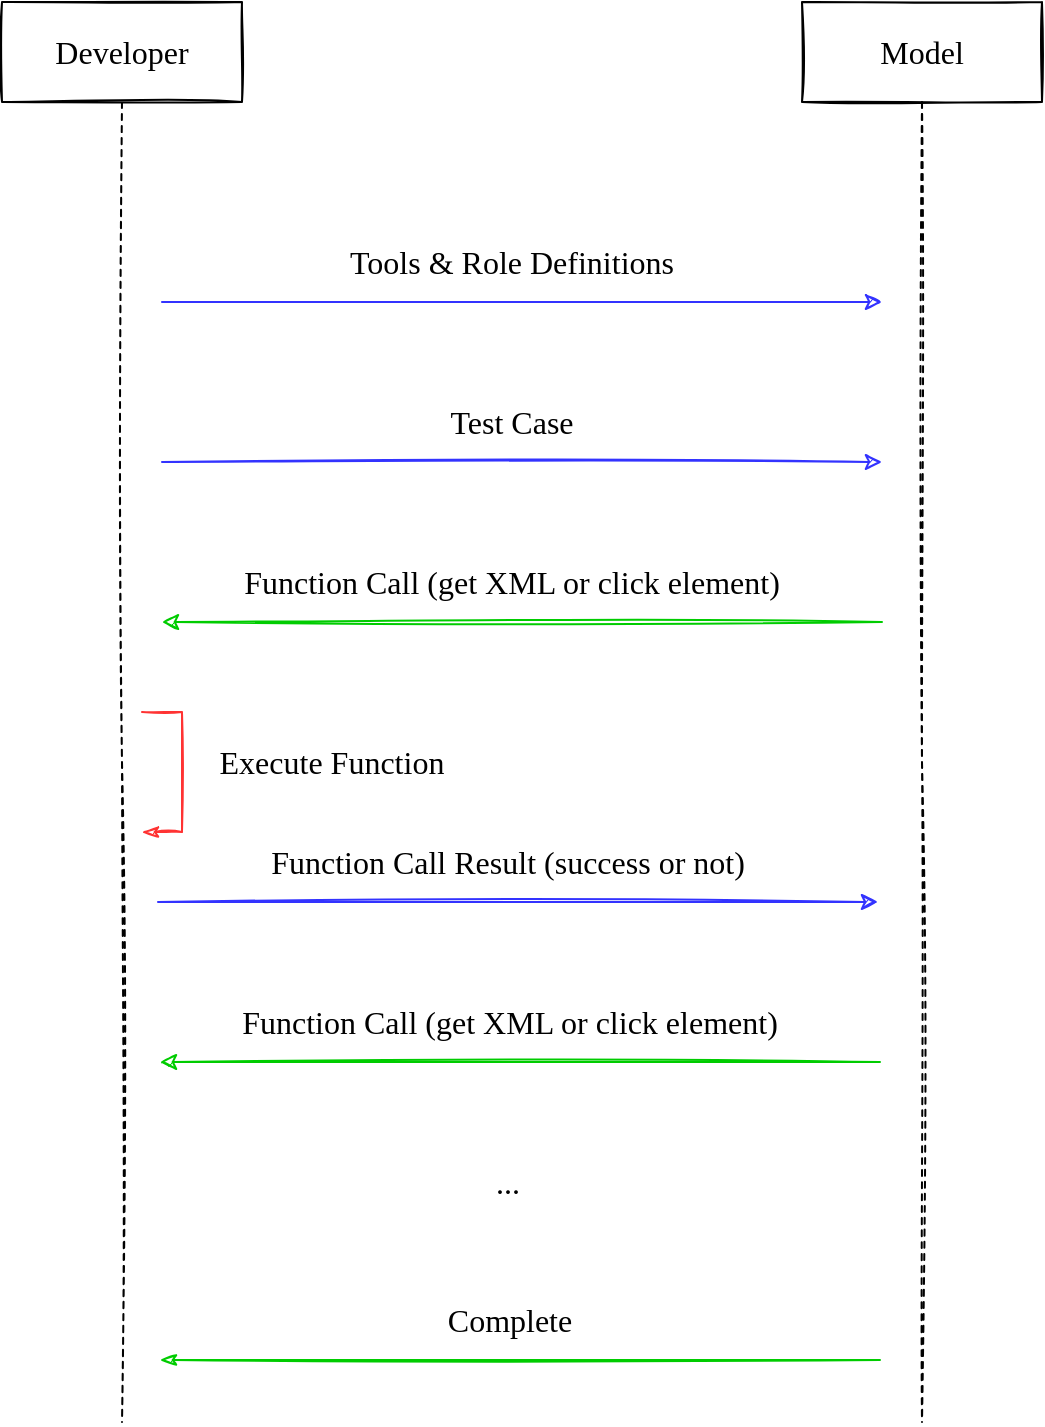 <mxfile version="14.4.2" type="device"><diagram id="k2SszCA30TL2euuNYytq" name="第 1 页"><mxGraphModel dx="1426" dy="995" grid="1" gridSize="10" guides="1" tooltips="1" connect="1" arrows="1" fold="1" page="1" pageScale="1" pageWidth="827" pageHeight="1169" math="0" shadow="0"><root><mxCell id="0"/><mxCell id="1" parent="0"/><mxCell id="2wHNqiS7B8XoloDX8Fy0-5" style="edgeStyle=orthogonalEdgeStyle;rounded=0;orthogonalLoop=1;jettySize=auto;html=1;exitX=0.5;exitY=1;exitDx=0;exitDy=0;fontSize=16;endArrow=none;endFill=0;dashed=1;sketch=1;fontFamily=Comic Sans MS;" edge="1" parent="1" source="2wHNqiS7B8XoloDX8Fy0-2"><mxGeometry relative="1" as="geometry"><mxPoint x="250" y="960" as="targetPoint"/></mxGeometry></mxCell><mxCell id="2wHNqiS7B8XoloDX8Fy0-2" value="Developer" style="rounded=0;whiteSpace=wrap;html=1;fontSize=16;sketch=1;fontFamily=Comic Sans MS;" vertex="1" parent="1"><mxGeometry x="190" y="250" width="120" height="50" as="geometry"/></mxCell><mxCell id="2wHNqiS7B8XoloDX8Fy0-6" style="edgeStyle=orthogonalEdgeStyle;rounded=0;orthogonalLoop=1;jettySize=auto;html=1;exitX=0.5;exitY=1;exitDx=0;exitDy=0;dashed=1;endArrow=none;endFill=0;fontSize=16;sketch=1;fontFamily=Comic Sans MS;" edge="1" parent="1" source="2wHNqiS7B8XoloDX8Fy0-3"><mxGeometry relative="1" as="geometry"><mxPoint x="650" y="960" as="targetPoint"/></mxGeometry></mxCell><mxCell id="2wHNqiS7B8XoloDX8Fy0-3" value="Model" style="rounded=0;whiteSpace=wrap;html=1;fontSize=16;sketch=1;fontFamily=Comic Sans MS;" vertex="1" parent="1"><mxGeometry x="590" y="250" width="120" height="50" as="geometry"/></mxCell><mxCell id="2wHNqiS7B8XoloDX8Fy0-7" value="" style="endArrow=classic;html=1;fontSize=16;sketch=1;fontFamily=Comic Sans MS;fillColor=#dae8fc;strokeColor=#3333FF;" edge="1" parent="1"><mxGeometry width="50" height="50" relative="1" as="geometry"><mxPoint x="270" y="400" as="sourcePoint"/><mxPoint x="630" y="400" as="targetPoint"/></mxGeometry></mxCell><mxCell id="2wHNqiS7B8XoloDX8Fy0-8" value="Tools &amp;amp; Role Definitions" style="text;html=1;strokeColor=none;fillColor=none;align=center;verticalAlign=middle;whiteSpace=wrap;rounded=0;sketch=1;fontSize=16;fontFamily=Comic Sans MS;" vertex="1" parent="1"><mxGeometry x="280" y="370" width="330" height="20" as="geometry"/></mxCell><mxCell id="2wHNqiS7B8XoloDX8Fy0-9" value="" style="endArrow=classic;html=1;fontSize=16;sketch=1;fontFamily=Comic Sans MS;fillColor=#dae8fc;strokeColor=#3333FF;" edge="1" parent="1"><mxGeometry width="50" height="50" relative="1" as="geometry"><mxPoint x="270" y="480" as="sourcePoint"/><mxPoint x="630" y="480" as="targetPoint"/></mxGeometry></mxCell><mxCell id="2wHNqiS7B8XoloDX8Fy0-10" value="Test Case" style="text;html=1;strokeColor=none;fillColor=none;align=center;verticalAlign=middle;whiteSpace=wrap;rounded=0;sketch=1;fontSize=16;fontFamily=Comic Sans MS;" vertex="1" parent="1"><mxGeometry x="280" y="450" width="330" height="20" as="geometry"/></mxCell><mxCell id="2wHNqiS7B8XoloDX8Fy0-11" value="" style="endArrow=classic;html=1;fontFamily=Comic Sans MS;fontSize=16;sketch=1;fillColor=#ffe6cc;strokeColor=#00CC00;" edge="1" parent="1"><mxGeometry width="50" height="50" relative="1" as="geometry"><mxPoint x="630" y="560" as="sourcePoint"/><mxPoint x="270" y="560" as="targetPoint"/></mxGeometry></mxCell><mxCell id="2wHNqiS7B8XoloDX8Fy0-12" value="Function Call (get XML or click element)" style="text;html=1;strokeColor=none;fillColor=none;align=center;verticalAlign=middle;whiteSpace=wrap;rounded=0;sketch=1;fontSize=16;fontFamily=Comic Sans MS;" vertex="1" parent="1"><mxGeometry x="280" y="530" width="330" height="20" as="geometry"/></mxCell><mxCell id="2wHNqiS7B8XoloDX8Fy0-17" style="edgeStyle=orthogonalEdgeStyle;rounded=0;sketch=1;orthogonalLoop=1;jettySize=auto;html=1;exitX=1;exitY=0.5;exitDx=0;exitDy=0;entryX=1;entryY=0.5;entryDx=0;entryDy=0;endArrow=classicThin;endFill=1;fontFamily=Comic Sans MS;fontSize=16;strokeColor=#FF3333;" edge="1" parent="1" source="2wHNqiS7B8XoloDX8Fy0-13" target="2wHNqiS7B8XoloDX8Fy0-15"><mxGeometry relative="1" as="geometry"/></mxCell><mxCell id="2wHNqiS7B8XoloDX8Fy0-13" value="" style="rounded=0;whiteSpace=wrap;html=1;sketch=1;fontFamily=Comic Sans MS;fontSize=16;fillColor=none;strokeColor=none;" vertex="1" parent="1"><mxGeometry x="250" y="600" width="10" height="10" as="geometry"/></mxCell><mxCell id="2wHNqiS7B8XoloDX8Fy0-15" value="" style="rounded=0;whiteSpace=wrap;html=1;sketch=1;fontFamily=Comic Sans MS;fontSize=16;fillColor=none;strokeColor=none;" vertex="1" parent="1"><mxGeometry x="250" y="660" width="10" height="10" as="geometry"/></mxCell><mxCell id="2wHNqiS7B8XoloDX8Fy0-18" value="Execute Function" style="text;html=1;strokeColor=none;fillColor=none;align=center;verticalAlign=middle;whiteSpace=wrap;rounded=0;sketch=1;fontSize=16;fontFamily=Comic Sans MS;" vertex="1" parent="1"><mxGeometry x="190" y="620" width="330" height="20" as="geometry"/></mxCell><mxCell id="2wHNqiS7B8XoloDX8Fy0-19" value="" style="endArrow=none;html=1;fontSize=16;sketch=1;fontFamily=Comic Sans MS;startArrow=classicThin;startFill=1;endFill=0;fillColor=#ffe6cc;strokeColor=#00CC00;" edge="1" parent="1"><mxGeometry width="50" height="50" relative="1" as="geometry"><mxPoint x="269" y="929" as="sourcePoint"/><mxPoint x="629" y="929" as="targetPoint"/></mxGeometry></mxCell><mxCell id="2wHNqiS7B8XoloDX8Fy0-20" value="Complete" style="text;html=1;strokeColor=none;fillColor=none;align=center;verticalAlign=middle;whiteSpace=wrap;rounded=0;sketch=1;fontSize=16;fontFamily=Comic Sans MS;" vertex="1" parent="1"><mxGeometry x="279" y="899" width="330" height="20" as="geometry"/></mxCell><mxCell id="2wHNqiS7B8XoloDX8Fy0-33" value="" style="endArrow=classic;html=1;fontFamily=Comic Sans MS;fontSize=16;sketch=1;fillColor=#ffe6cc;strokeColor=#00CC00;" edge="1" parent="1"><mxGeometry width="50" height="50" relative="1" as="geometry"><mxPoint x="629" y="780" as="sourcePoint"/><mxPoint x="269" y="780" as="targetPoint"/></mxGeometry></mxCell><mxCell id="2wHNqiS7B8XoloDX8Fy0-34" value="Function Call (get XML or click element)" style="text;html=1;strokeColor=none;fillColor=none;align=center;verticalAlign=middle;whiteSpace=wrap;rounded=0;sketch=1;fontSize=16;fontFamily=Comic Sans MS;" vertex="1" parent="1"><mxGeometry x="279" y="750" width="330" height="20" as="geometry"/></mxCell><mxCell id="2wHNqiS7B8XoloDX8Fy0-35" value="..." style="text;html=1;strokeColor=none;fillColor=none;align=center;verticalAlign=middle;whiteSpace=wrap;rounded=0;sketch=1;fontFamily=Comic Sans MS;fontSize=16;" vertex="1" parent="1"><mxGeometry x="423" y="830" width="40" height="20" as="geometry"/></mxCell><mxCell id="2wHNqiS7B8XoloDX8Fy0-39" value="" style="endArrow=classic;html=1;fontSize=16;sketch=1;fontFamily=Comic Sans MS;fillColor=#dae8fc;strokeColor=#3333FF;" edge="1" parent="1"><mxGeometry width="50" height="50" relative="1" as="geometry"><mxPoint x="268" y="700" as="sourcePoint"/><mxPoint x="628" y="700" as="targetPoint"/></mxGeometry></mxCell><mxCell id="2wHNqiS7B8XoloDX8Fy0-40" value="Function Call Result (success or not)" style="text;html=1;strokeColor=none;fillColor=none;align=center;verticalAlign=middle;whiteSpace=wrap;rounded=0;sketch=1;fontSize=16;fontFamily=Comic Sans MS;" vertex="1" parent="1"><mxGeometry x="278" y="670" width="330" height="20" as="geometry"/></mxCell></root></mxGraphModel></diagram></mxfile>